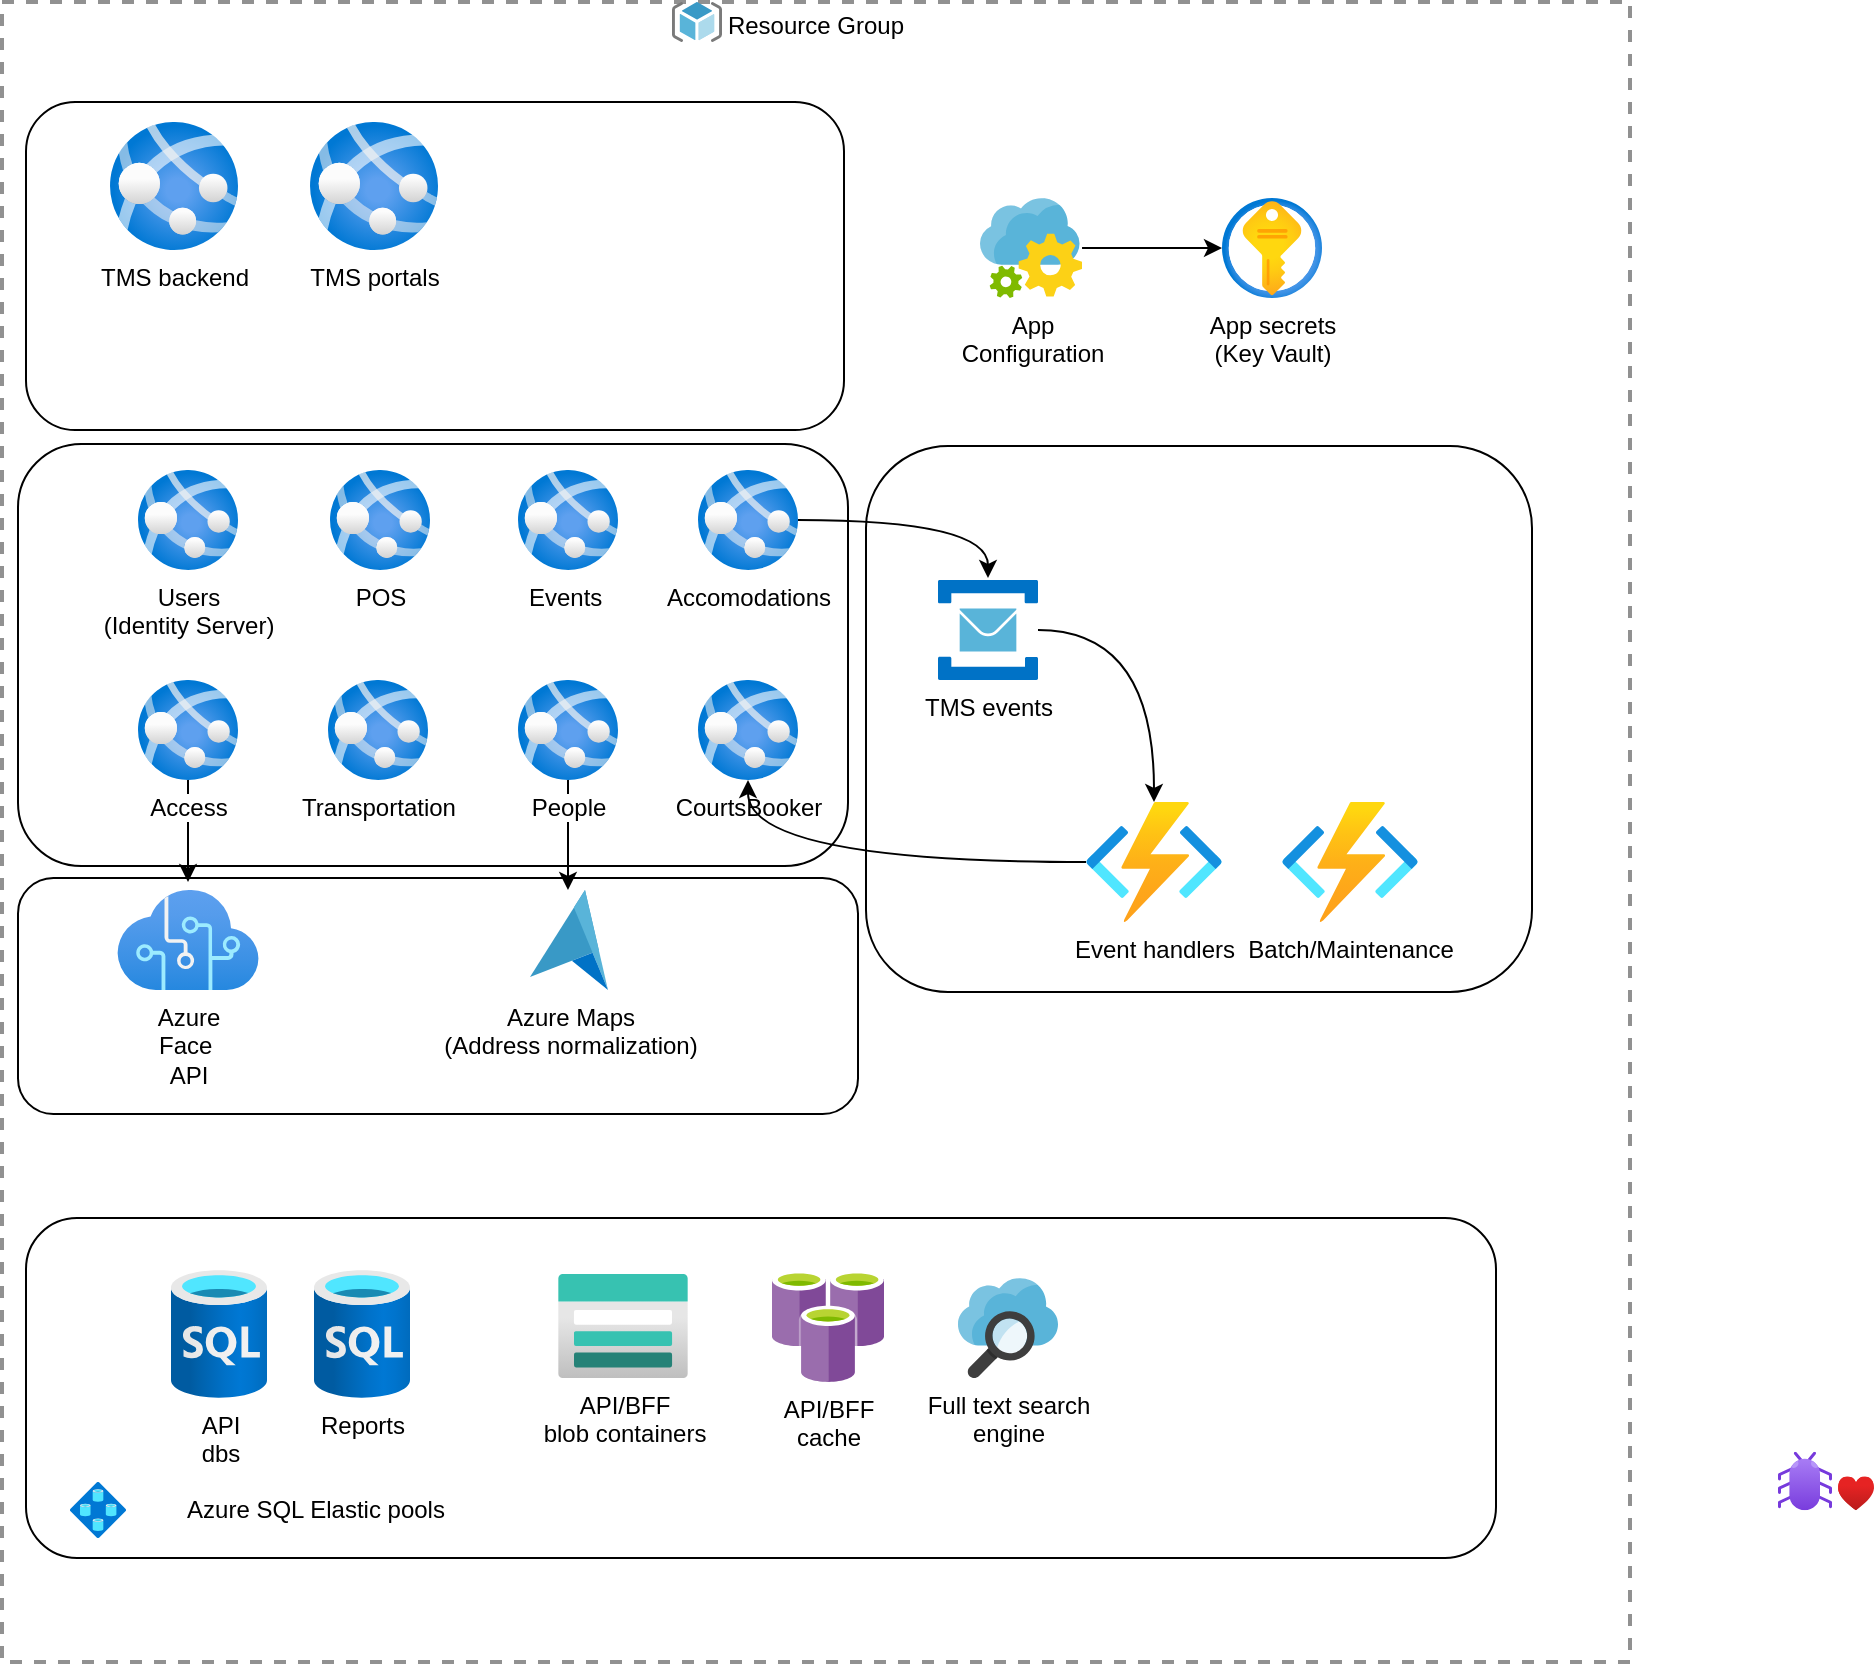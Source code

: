 <mxfile version="14.9.2" type="github">
  <diagram id="KYBh1_Fous7zdA7Xkofr" name="Page-1">
    <mxGraphModel dx="1153" dy="629" grid="0" gridSize="10" guides="0" tooltips="1" connect="1" arrows="1" fold="1" page="1" pageScale="1" pageWidth="850" pageHeight="1100" math="0" shadow="0">
      <root>
        <mxCell id="0" />
        <mxCell id="1" parent="0" />
        <mxCell id="zzGnuRsnEFHqsaKYD8D7-22" value="Resource Group" style="fontStyle=0;verticalAlign=top;align=center;spacingTop=-2;fillColor=none;rounded=0;whiteSpace=wrap;html=1;strokeColor=#919191;strokeWidth=2;dashed=1;container=1;collapsible=0;expand=0;recursiveResize=0;" parent="1" vertex="1">
          <mxGeometry x="12" y="226" width="814" height="830" as="geometry" />
        </mxCell>
        <mxCell id="JVKzG8Sv0Ugj9nFfbJfG-6" value="TMS portals" style="aspect=fixed;html=1;points=[];align=center;image;fontSize=12;image=img/lib/azure2/compute/App_Services.svg;" parent="zzGnuRsnEFHqsaKYD8D7-22" vertex="1">
          <mxGeometry x="154" y="60.0" width="64" height="64" as="geometry" />
        </mxCell>
        <mxCell id="JVKzG8Sv0Ugj9nFfbJfG-5" value="TMS backend" style="aspect=fixed;html=1;points=[];align=center;image;fontSize=12;image=img/lib/azure2/compute/App_Services.svg;" parent="zzGnuRsnEFHqsaKYD8D7-22" vertex="1">
          <mxGeometry x="54" y="60" width="64" height="64" as="geometry" />
        </mxCell>
        <mxCell id="JVKzG8Sv0Ugj9nFfbJfG-30" value="App &lt;br&gt;Configuration" style="aspect=fixed;html=1;points=[];align=center;image;fontSize=12;image=img/lib/mscae/App_Configuration.svg;" parent="zzGnuRsnEFHqsaKYD8D7-22" vertex="1">
          <mxGeometry x="489" y="98" width="51.02" height="50" as="geometry" />
        </mxCell>
        <mxCell id="JVKzG8Sv0Ugj9nFfbJfG-13" value="App secrets&lt;br&gt;(Key Vault)" style="aspect=fixed;html=1;points=[];align=center;image;fontSize=12;image=img/lib/azure2/security/Key_Vaults.svg;" parent="zzGnuRsnEFHqsaKYD8D7-22" vertex="1">
          <mxGeometry x="610" y="98" width="50" height="50" as="geometry" />
        </mxCell>
        <mxCell id="JVKzG8Sv0Ugj9nFfbJfG-32" style="edgeStyle=orthogonalEdgeStyle;rounded=0;orthogonalLoop=1;jettySize=auto;html=1;fontStyle=4" parent="zzGnuRsnEFHqsaKYD8D7-22" source="JVKzG8Sv0Ugj9nFfbJfG-30" target="JVKzG8Sv0Ugj9nFfbJfG-13" edge="1">
          <mxGeometry relative="1" as="geometry" />
        </mxCell>
        <mxCell id="JVKzG8Sv0Ugj9nFfbJfG-29" value="Event handlers" style="aspect=fixed;html=1;points=[];align=center;image;fontSize=12;image=img/lib/azure2/compute/Function_Apps.svg;" parent="zzGnuRsnEFHqsaKYD8D7-22" vertex="1">
          <mxGeometry x="542" y="400" width="68" height="60" as="geometry" />
        </mxCell>
        <mxCell id="zzGnuRsnEFHqsaKYD8D7-28" value="Batch/Maintenance" style="aspect=fixed;html=1;points=[];align=center;image;fontSize=12;image=img/lib/azure2/compute/Function_Apps.svg;" parent="zzGnuRsnEFHqsaKYD8D7-22" vertex="1">
          <mxGeometry x="640" y="400" width="68" height="60" as="geometry" />
        </mxCell>
        <mxCell id="zzGnuRsnEFHqsaKYD8D7-2" value="" style="aspect=fixed;html=1;points=[];align=center;image;fontSize=12;image=img/lib/azure2/databases/SQL_Elastic_Pools.svg;" parent="zzGnuRsnEFHqsaKYD8D7-22" vertex="1">
          <mxGeometry x="34" y="740" width="28" height="28" as="geometry" />
        </mxCell>
        <mxCell id="zzGnuRsnEFHqsaKYD8D7-23" value="" style="aspect=fixed;html=1;points=[];align=center;image;fontSize=12;image=img/lib/mscae/ResourceGroup.svg;strokeColor=#000000;fillColor=none;" parent="zzGnuRsnEFHqsaKYD8D7-22" vertex="1">
          <mxGeometry x="335" width="25" height="20" as="geometry" />
        </mxCell>
        <mxCell id="zzGnuRsnEFHqsaKYD8D7-31" value="" style="rounded=1;whiteSpace=wrap;html=1;strokeColor=#000000;fillColor=none;" parent="zzGnuRsnEFHqsaKYD8D7-22" vertex="1">
          <mxGeometry x="8" y="221" width="415" height="211" as="geometry" />
        </mxCell>
        <mxCell id="zzGnuRsnEFHqsaKYD8D7-30" value="" style="rounded=1;whiteSpace=wrap;html=1;strokeColor=#000000;fillColor=none;" parent="zzGnuRsnEFHqsaKYD8D7-22" vertex="1">
          <mxGeometry x="8" y="438" width="420" height="118" as="geometry" />
        </mxCell>
        <mxCell id="zzGnuRsnEFHqsaKYD8D7-32" value="" style="rounded=1;whiteSpace=wrap;html=1;strokeColor=#000000;fillColor=none;" parent="zzGnuRsnEFHqsaKYD8D7-22" vertex="1">
          <mxGeometry x="432" y="222" width="333" height="273" as="geometry" />
        </mxCell>
        <mxCell id="zzGnuRsnEFHqsaKYD8D7-33" value="" style="rounded=1;whiteSpace=wrap;html=1;strokeColor=#000000;fillColor=none;" parent="zzGnuRsnEFHqsaKYD8D7-22" vertex="1">
          <mxGeometry x="12" y="608" width="735" height="170" as="geometry" />
        </mxCell>
        <mxCell id="zzGnuRsnEFHqsaKYD8D7-34" value="" style="rounded=1;whiteSpace=wrap;html=1;strokeColor=#000000;fillColor=none;" parent="zzGnuRsnEFHqsaKYD8D7-22" vertex="1">
          <mxGeometry x="12" y="50" width="409" height="164" as="geometry" />
        </mxCell>
        <mxCell id="JVKzG8Sv0Ugj9nFfbJfG-2" value="API&lt;br&gt;dbs" style="aspect=fixed;html=1;points=[];align=center;image;fontSize=12;image=img/lib/azure2/databases/SQL_Database.svg;" parent="1" vertex="1">
          <mxGeometry x="96.5" y="860" width="48" height="64" as="geometry" />
        </mxCell>
        <mxCell id="JVKzG8Sv0Ugj9nFfbJfG-7" value="POS" style="aspect=fixed;html=1;points=[];align=center;image;fontSize=12;image=img/lib/azure2/compute/App_Services.svg;" parent="1" vertex="1">
          <mxGeometry x="176" y="460" width="50" height="50" as="geometry" />
        </mxCell>
        <mxCell id="JVKzG8Sv0Ugj9nFfbJfG-8" value="Events&amp;nbsp;" style="aspect=fixed;html=1;points=[];align=center;image;fontSize=12;image=img/lib/azure2/compute/App_Services.svg;" parent="1" vertex="1">
          <mxGeometry x="270" y="460" width="50" height="50" as="geometry" />
        </mxCell>
        <mxCell id="zzGnuRsnEFHqsaKYD8D7-25" style="edgeStyle=orthogonalEdgeStyle;curved=1;rounded=0;orthogonalLoop=1;jettySize=auto;html=1;entryX=0.5;entryY=-0.02;entryDx=0;entryDy=0;entryPerimeter=0;" parent="1" source="JVKzG8Sv0Ugj9nFfbJfG-10" target="JVKzG8Sv0Ugj9nFfbJfG-23" edge="1">
          <mxGeometry relative="1" as="geometry" />
        </mxCell>
        <mxCell id="JVKzG8Sv0Ugj9nFfbJfG-10" value="Accomodations" style="aspect=fixed;html=1;points=[];align=center;image;fontSize=12;image=img/lib/azure2/compute/App_Services.svg;" parent="1" vertex="1">
          <mxGeometry x="360" y="460" width="50" height="50" as="geometry" />
        </mxCell>
        <mxCell id="zzGnuRsnEFHqsaKYD8D7-8" style="edgeStyle=orthogonalEdgeStyle;rounded=0;orthogonalLoop=1;jettySize=auto;html=1;entryX=0.5;entryY=-0.08;entryDx=0;entryDy=0;entryPerimeter=0;" parent="1" source="JVKzG8Sv0Ugj9nFfbJfG-11" target="zzGnuRsnEFHqsaKYD8D7-7" edge="1">
          <mxGeometry relative="1" as="geometry" />
        </mxCell>
        <mxCell id="JVKzG8Sv0Ugj9nFfbJfG-11" value="Access" style="aspect=fixed;html=1;points=[];align=center;image;fontSize=12;image=img/lib/azure2/compute/App_Services.svg;" parent="1" vertex="1">
          <mxGeometry x="80" y="565" width="50" height="50" as="geometry" />
        </mxCell>
        <mxCell id="JVKzG8Sv0Ugj9nFfbJfG-18" value="Transportation" style="aspect=fixed;html=1;points=[];align=center;image;fontSize=12;image=img/lib/azure2/compute/App_Services.svg;" parent="1" vertex="1">
          <mxGeometry x="175" y="565" width="50" height="50" as="geometry" />
        </mxCell>
        <mxCell id="zzGnuRsnEFHqsaKYD8D7-12" style="edgeStyle=orthogonalEdgeStyle;rounded=0;orthogonalLoop=1;jettySize=auto;html=1;entryX=0.487;entryY=0;entryDx=0;entryDy=0;entryPerimeter=0;" parent="1" source="JVKzG8Sv0Ugj9nFfbJfG-19" target="zzGnuRsnEFHqsaKYD8D7-11" edge="1">
          <mxGeometry relative="1" as="geometry" />
        </mxCell>
        <mxCell id="JVKzG8Sv0Ugj9nFfbJfG-19" value="People" style="aspect=fixed;html=1;points=[];align=center;image;fontSize=12;image=img/lib/azure2/compute/App_Services.svg;" parent="1" vertex="1">
          <mxGeometry x="270" y="565" width="50" height="50" as="geometry" />
        </mxCell>
        <mxCell id="JVKzG8Sv0Ugj9nFfbJfG-20" value="CourtsBooker" style="aspect=fixed;html=1;points=[];align=center;image;fontSize=12;image=img/lib/azure2/compute/App_Services.svg;" parent="1" vertex="1">
          <mxGeometry x="360" y="565" width="50" height="50" as="geometry" />
        </mxCell>
        <mxCell id="zzGnuRsnEFHqsaKYD8D7-26" style="edgeStyle=orthogonalEdgeStyle;curved=1;rounded=0;orthogonalLoop=1;jettySize=auto;html=1;" parent="1" source="JVKzG8Sv0Ugj9nFfbJfG-23" target="JVKzG8Sv0Ugj9nFfbJfG-29" edge="1">
          <mxGeometry relative="1" as="geometry" />
        </mxCell>
        <mxCell id="JVKzG8Sv0Ugj9nFfbJfG-23" value="TMS events" style="aspect=fixed;html=1;points=[];align=center;image;fontSize=12;image=img/lib/mscae/Service_Bus.svg;" parent="1" vertex="1">
          <mxGeometry x="480" y="515" width="50" height="50" as="geometry" />
        </mxCell>
        <mxCell id="zzGnuRsnEFHqsaKYD8D7-27" style="edgeStyle=orthogonalEdgeStyle;curved=1;rounded=0;orthogonalLoop=1;jettySize=auto;html=1;" parent="1" source="JVKzG8Sv0Ugj9nFfbJfG-29" target="JVKzG8Sv0Ugj9nFfbJfG-20" edge="1">
          <mxGeometry relative="1" as="geometry" />
        </mxCell>
        <mxCell id="JVKzG8Sv0Ugj9nFfbJfG-33" value="Reports" style="aspect=fixed;html=1;points=[];align=center;image;fontSize=12;image=img/lib/azure2/databases/SQL_Database.svg;" parent="1" vertex="1">
          <mxGeometry x="168" y="860" width="48" height="64" as="geometry" />
        </mxCell>
        <mxCell id="zzGnuRsnEFHqsaKYD8D7-1" value="Users &lt;br&gt;(Identity Server)" style="aspect=fixed;html=1;points=[];align=center;image;fontSize=12;image=img/lib/azure2/compute/App_Services.svg;" parent="1" vertex="1">
          <mxGeometry x="80" y="460" width="50" height="50" as="geometry" />
        </mxCell>
        <mxCell id="zzGnuRsnEFHqsaKYD8D7-5" value="API/BFF &lt;br&gt;blob containers" style="aspect=fixed;html=1;points=[];align=center;image;fontSize=12;image=img/lib/azure2/storage/Storage_Accounts.svg;strokeColor=#000000;fillColor=none;" parent="1" vertex="1">
          <mxGeometry x="290" y="862" width="65" height="52" as="geometry" />
        </mxCell>
        <mxCell id="zzGnuRsnEFHqsaKYD8D7-6" value="API/BFF&lt;br&gt;cache" style="aspect=fixed;html=1;points=[];align=center;image;fontSize=12;image=img/lib/mscae/Azure_Cache_for_Redis.svg;strokeColor=#000000;fillColor=none;" parent="1" vertex="1">
          <mxGeometry x="397" y="860" width="56" height="56" as="geometry" />
        </mxCell>
        <mxCell id="zzGnuRsnEFHqsaKYD8D7-7" value="Azure&lt;br&gt;Face&amp;nbsp;&lt;br&gt;API" style="aspect=fixed;html=1;points=[];align=center;image;fontSize=12;image=img/lib/azure2/ai_machine_learning/Cognitive_Services.svg;strokeColor=#000000;fillColor=none;" parent="1" vertex="1">
          <mxGeometry x="69.59" y="670" width="70.83" height="50" as="geometry" />
        </mxCell>
        <mxCell id="zzGnuRsnEFHqsaKYD8D7-11" value="Azure Maps&lt;br&gt;(Address normalization)" style="aspect=fixed;html=1;points=[];align=center;image;fontSize=12;image=img/lib/mscae/Azure_Maps.svg;strokeColor=#000000;fillColor=none;" parent="1" vertex="1">
          <mxGeometry x="276" y="670" width="39" height="50" as="geometry" />
        </mxCell>
        <mxCell id="zzGnuRsnEFHqsaKYD8D7-15" value="Full text search&lt;br&gt;engine" style="aspect=fixed;html=1;points=[];align=center;image;fontSize=12;image=img/lib/mscae/Search.svg;strokeColor=#000000;fillColor=none;" parent="1" vertex="1">
          <mxGeometry x="490" y="864" width="50" height="50" as="geometry" />
        </mxCell>
        <mxCell id="zzGnuRsnEFHqsaKYD8D7-16" value="Azure SQL Elastic pools" style="text;html=1;strokeColor=none;fillColor=none;align=center;verticalAlign=middle;whiteSpace=wrap;rounded=0;" parent="1" vertex="1">
          <mxGeometry x="86" y="970" width="166" height="20" as="geometry" />
        </mxCell>
        <mxCell id="zzGnuRsnEFHqsaKYD8D7-21" value="" style="aspect=fixed;html=1;points=[];align=center;image;fontSize=12;image=img/lib/azure2/general/Bug.svg;strokeColor=#000000;fillColor=none;" parent="1" vertex="1">
          <mxGeometry x="900" y="950.85" width="27" height="29.29" as="geometry" />
        </mxCell>
        <mxCell id="zzGnuRsnEFHqsaKYD8D7-20" value="" style="aspect=fixed;html=1;points=[];align=center;image;fontSize=12;image=img/lib/azure2/general/Heart.svg;strokeColor=#000000;fillColor=none;" parent="1" vertex="1">
          <mxGeometry x="930" y="963.26" width="18" height="16.88" as="geometry" />
        </mxCell>
      </root>
    </mxGraphModel>
  </diagram>
</mxfile>
